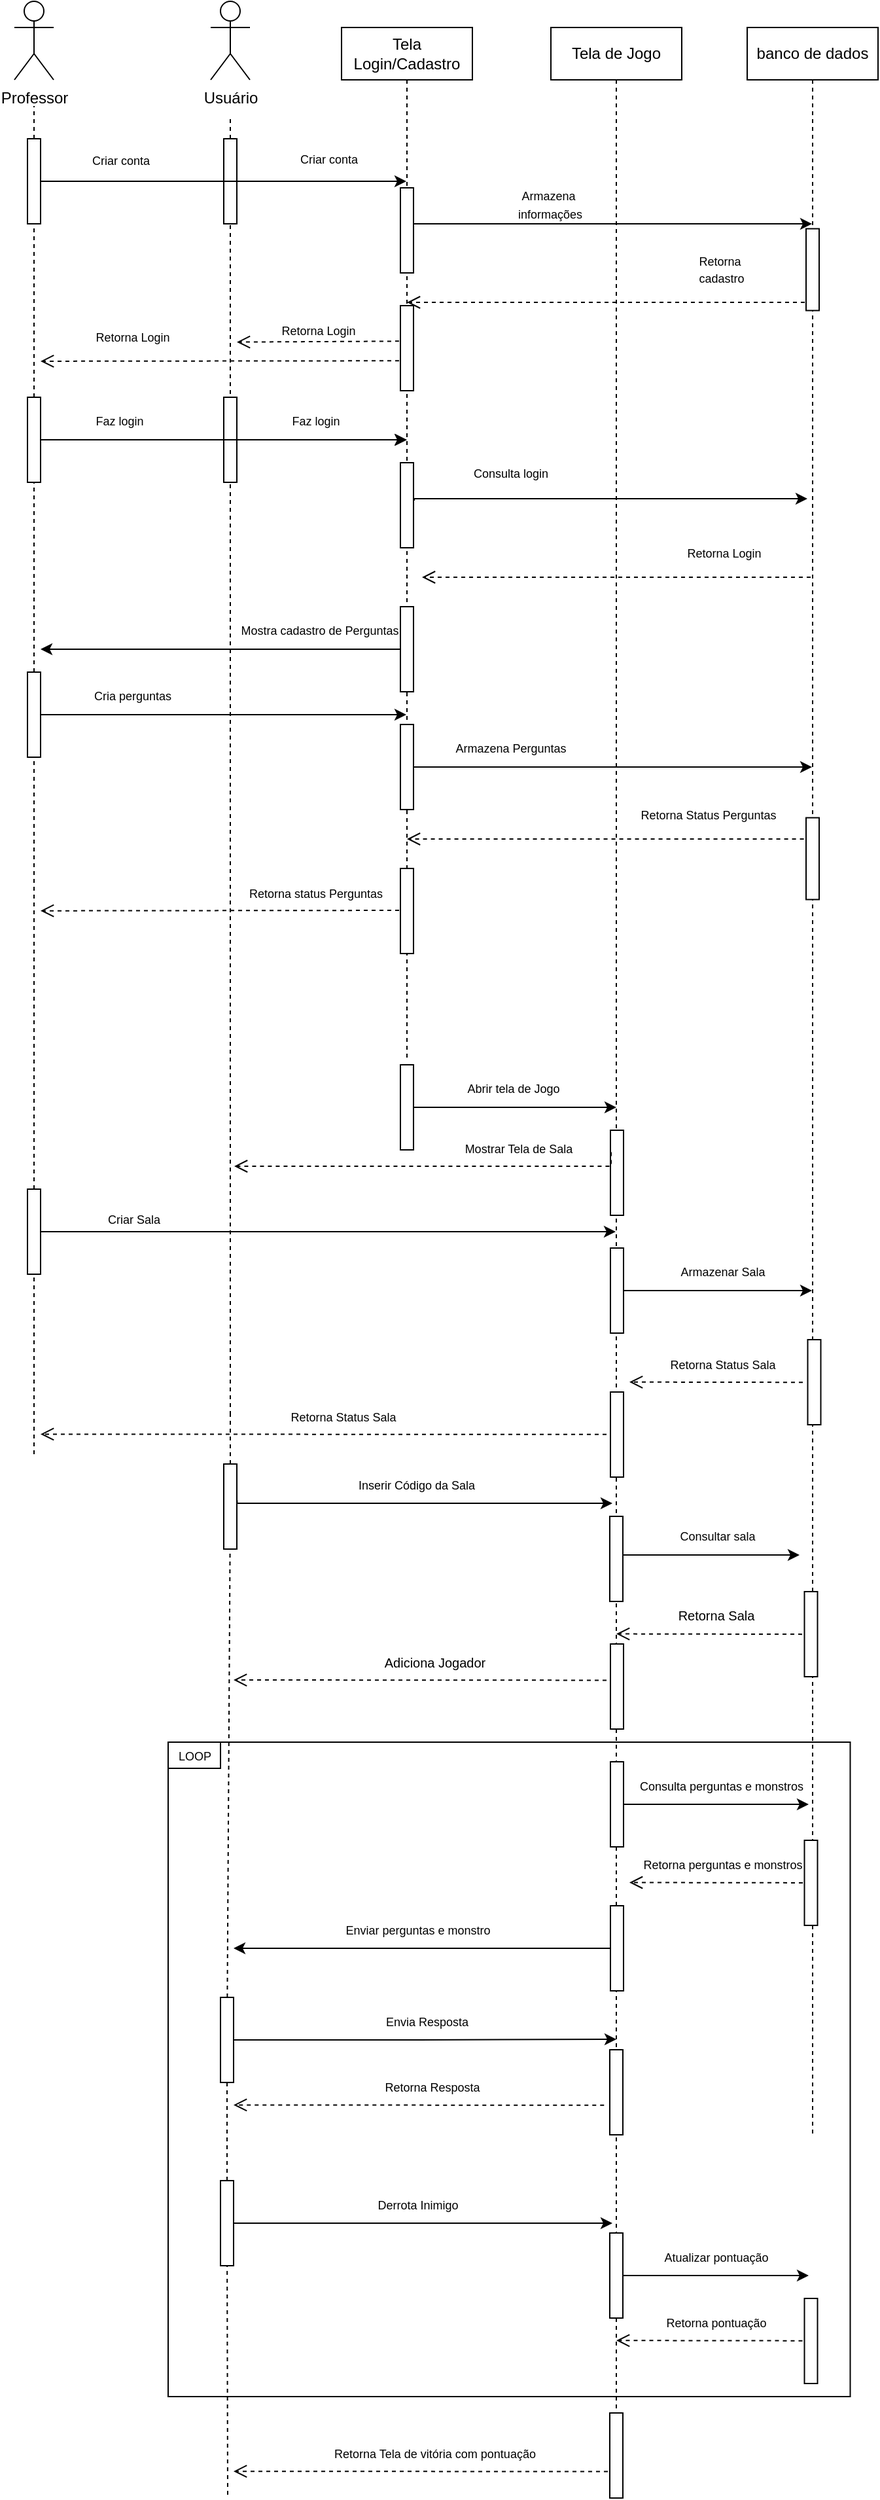 <mxfile version="21.3.6" type="device">
  <diagram name="Page-1" id="2YBvvXClWsGukQMizWep">
    <mxGraphModel dx="2483" dy="1178" grid="1" gridSize="10" guides="1" tooltips="1" connect="1" arrows="1" fold="1" page="1" pageScale="1.5" pageWidth="850" pageHeight="1100" math="0" shadow="0">
      <root>
        <mxCell id="0" />
        <mxCell id="1" parent="0" />
        <mxCell id="qIZ9T9jj4MtrLWOA1rcY-60" value="" style="rounded=0;whiteSpace=wrap;html=1;movable=1;resizable=1;rotatable=1;deletable=1;editable=1;locked=0;connectable=1;" vertex="1" parent="1">
          <mxGeometry x="327.5" y="1400" width="521.25" height="500" as="geometry" />
        </mxCell>
        <mxCell id="aM9ryv3xv72pqoxQDRHE-5" value="Tela Login/Cadastro" style="shape=umlLifeline;perimeter=lifelinePerimeter;whiteSpace=wrap;html=1;container=0;dropTarget=0;collapsible=0;recursiveResize=0;outlineConnect=0;portConstraint=eastwest;newEdgeStyle={&quot;edgeStyle&quot;:&quot;elbowEdgeStyle&quot;,&quot;elbow&quot;:&quot;vertical&quot;,&quot;curved&quot;:0,&quot;rounded&quot;:0};" parent="1" vertex="1">
          <mxGeometry x="460" y="90" width="100" height="790" as="geometry" />
        </mxCell>
        <mxCell id="qIZ9T9jj4MtrLWOA1rcY-2" value="Usuário" style="shape=umlActor;verticalLabelPosition=bottom;verticalAlign=top;html=1;outlineConnect=0;" vertex="1" parent="1">
          <mxGeometry x="360" y="70" width="30" height="60" as="geometry" />
        </mxCell>
        <mxCell id="qIZ9T9jj4MtrLWOA1rcY-4" value="" style="endArrow=none;dashed=1;html=1;rounded=0;" edge="1" parent="1" source="qIZ9T9jj4MtrLWOA1rcY-9">
          <mxGeometry width="50" height="50" relative="1" as="geometry">
            <mxPoint x="375" y="380" as="sourcePoint" />
            <mxPoint x="375" y="160" as="targetPoint" />
          </mxGeometry>
        </mxCell>
        <mxCell id="qIZ9T9jj4MtrLWOA1rcY-5" value="Tela de Jogo" style="shape=umlLifeline;perimeter=lifelinePerimeter;whiteSpace=wrap;html=1;container=0;dropTarget=0;collapsible=0;recursiveResize=0;outlineConnect=0;portConstraint=eastwest;newEdgeStyle={&quot;edgeStyle&quot;:&quot;elbowEdgeStyle&quot;,&quot;elbow&quot;:&quot;vertical&quot;,&quot;curved&quot;:0,&quot;rounded&quot;:0};" vertex="1" parent="1">
          <mxGeometry x="620" y="90" width="100" height="1840" as="geometry" />
        </mxCell>
        <mxCell id="qIZ9T9jj4MtrLWOA1rcY-6" value="banco de dados&lt;br&gt;" style="shape=umlLifeline;perimeter=lifelinePerimeter;whiteSpace=wrap;html=1;container=0;dropTarget=0;collapsible=0;recursiveResize=0;outlineConnect=0;portConstraint=eastwest;newEdgeStyle={&quot;edgeStyle&quot;:&quot;elbowEdgeStyle&quot;,&quot;elbow&quot;:&quot;vertical&quot;,&quot;curved&quot;:0,&quot;rounded&quot;:0};" vertex="1" parent="1">
          <mxGeometry x="770" y="90" width="100" height="1610" as="geometry" />
        </mxCell>
        <mxCell id="qIZ9T9jj4MtrLWOA1rcY-10" value="" style="endArrow=none;dashed=1;html=1;rounded=0;" edge="1" parent="1" target="qIZ9T9jj4MtrLWOA1rcY-9">
          <mxGeometry width="50" height="50" relative="1" as="geometry">
            <mxPoint x="375" y="550" as="sourcePoint" />
            <mxPoint x="375" y="160" as="targetPoint" />
          </mxGeometry>
        </mxCell>
        <mxCell id="qIZ9T9jj4MtrLWOA1rcY-9" value="" style="rounded=0;whiteSpace=wrap;html=1;rotation=-90;" vertex="1" parent="1">
          <mxGeometry x="342.5" y="202.5" width="65" height="10" as="geometry" />
        </mxCell>
        <mxCell id="qIZ9T9jj4MtrLWOA1rcY-12" value="" style="endArrow=classic;html=1;rounded=0;exitX=0.5;exitY=1;exitDx=0;exitDy=0;" edge="1" parent="1" source="qIZ9T9jj4MtrLWOA1rcY-123" target="aM9ryv3xv72pqoxQDRHE-5">
          <mxGeometry width="50" height="50" relative="1" as="geometry">
            <mxPoint x="407.5" y="212.5" as="sourcePoint" />
            <mxPoint x="457.5" y="162.5" as="targetPoint" />
          </mxGeometry>
        </mxCell>
        <mxCell id="qIZ9T9jj4MtrLWOA1rcY-13" value="&lt;font style=&quot;font-size: 9px;&quot;&gt;Criar conta&lt;br&gt;&lt;/font&gt;" style="edgeLabel;html=1;align=center;verticalAlign=middle;resizable=0;points=[];" vertex="1" connectable="0" parent="qIZ9T9jj4MtrLWOA1rcY-12">
          <mxGeometry x="0.297" y="-4" relative="1" as="geometry">
            <mxPoint x="-121" y="-21" as="offset" />
          </mxGeometry>
        </mxCell>
        <mxCell id="qIZ9T9jj4MtrLWOA1rcY-16" style="edgeStyle=orthogonalEdgeStyle;rounded=0;orthogonalLoop=1;jettySize=auto;html=1;exitX=0.599;exitY=0.991;exitDx=0;exitDy=0;exitPerimeter=0;" edge="1" parent="1" source="qIZ9T9jj4MtrLWOA1rcY-15" target="qIZ9T9jj4MtrLWOA1rcY-6">
          <mxGeometry relative="1" as="geometry">
            <mxPoint x="800" y="245" as="targetPoint" />
            <Array as="points">
              <mxPoint x="515" y="240" />
            </Array>
          </mxGeometry>
        </mxCell>
        <mxCell id="qIZ9T9jj4MtrLWOA1rcY-17" value="&lt;font style=&quot;font-size: 9px;&quot;&gt;Armazena&amp;nbsp;&lt;br&gt;informações&lt;/font&gt;" style="edgeLabel;html=1;align=center;verticalAlign=middle;resizable=0;points=[];" vertex="1" connectable="0" parent="qIZ9T9jj4MtrLWOA1rcY-16">
          <mxGeometry x="-0.31" y="-4" relative="1" as="geometry">
            <mxPoint y="-19" as="offset" />
          </mxGeometry>
        </mxCell>
        <mxCell id="qIZ9T9jj4MtrLWOA1rcY-15" value="" style="rounded=0;whiteSpace=wrap;html=1;rotation=-90;" vertex="1" parent="1">
          <mxGeometry x="477.5" y="240" width="65" height="10" as="geometry" />
        </mxCell>
        <mxCell id="qIZ9T9jj4MtrLWOA1rcY-20" value="&lt;font style=&quot;font-size: 9px;&quot;&gt;Retorna&amp;nbsp;&lt;br&gt;cadastro&lt;/font&gt;" style="html=1;verticalAlign=bottom;endArrow=open;dashed=1;endSize=8;edgeStyle=elbowEdgeStyle;elbow=vertical;curved=0;rounded=0;" edge="1" parent="1" target="aM9ryv3xv72pqoxQDRHE-5">
          <mxGeometry x="-0.548" y="-10" relative="1" as="geometry">
            <mxPoint x="650" y="300" as="targetPoint" />
            <Array as="points">
              <mxPoint x="820" y="300" />
            </Array>
            <mxPoint x="820" y="300" as="sourcePoint" />
            <mxPoint as="offset" />
          </mxGeometry>
        </mxCell>
        <mxCell id="qIZ9T9jj4MtrLWOA1rcY-21" value="" style="rounded=0;whiteSpace=wrap;html=1;rotation=-90;" vertex="1" parent="1">
          <mxGeometry x="788.75" y="270" width="62.5" height="10" as="geometry" />
        </mxCell>
        <mxCell id="qIZ9T9jj4MtrLWOA1rcY-23" value="" style="rounded=0;whiteSpace=wrap;html=1;rotation=-90;" vertex="1" parent="1">
          <mxGeometry x="477.5" y="330" width="65" height="10" as="geometry" />
        </mxCell>
        <mxCell id="qIZ9T9jj4MtrLWOA1rcY-25" value="&lt;font style=&quot;font-size: 9px;&quot;&gt;Retorna Login&lt;/font&gt;" style="html=1;verticalAlign=bottom;endArrow=open;dashed=1;endSize=8;edgeStyle=elbowEdgeStyle;elbow=vertical;curved=0;rounded=0;exitX=0.582;exitY=-0.104;exitDx=0;exitDy=0;exitPerimeter=0;" edge="1" parent="1" source="qIZ9T9jj4MtrLWOA1rcY-23">
          <mxGeometry x="0.004" relative="1" as="geometry">
            <mxPoint x="380" y="330" as="targetPoint" />
            <Array as="points">
              <mxPoint x="487.5" y="330.33" />
            </Array>
            <mxPoint x="465" y="330" as="sourcePoint" />
            <mxPoint as="offset" />
          </mxGeometry>
        </mxCell>
        <mxCell id="qIZ9T9jj4MtrLWOA1rcY-26" value="" style="endArrow=classic;html=1;rounded=0;exitX=0.5;exitY=1;exitDx=0;exitDy=0;" edge="1" parent="1" source="qIZ9T9jj4MtrLWOA1rcY-27" target="aM9ryv3xv72pqoxQDRHE-5">
          <mxGeometry width="50" height="50" relative="1" as="geometry">
            <mxPoint x="407.5" y="430" as="sourcePoint" />
            <mxPoint x="457.5" y="380" as="targetPoint" />
          </mxGeometry>
        </mxCell>
        <mxCell id="qIZ9T9jj4MtrLWOA1rcY-29" value="&lt;font style=&quot;font-size: 9px;&quot;&gt;Faz login&lt;/font&gt;" style="edgeLabel;html=1;align=center;verticalAlign=middle;resizable=0;points=[];" vertex="1" connectable="0" parent="qIZ9T9jj4MtrLWOA1rcY-26">
          <mxGeometry x="-0.402" relative="1" as="geometry">
            <mxPoint x="21" y="-15" as="offset" />
          </mxGeometry>
        </mxCell>
        <mxCell id="qIZ9T9jj4MtrLWOA1rcY-28" value="" style="endArrow=none;dashed=1;html=1;rounded=0;" edge="1" parent="1">
          <mxGeometry width="50" height="50" relative="1" as="geometry">
            <mxPoint x="375" y="1150" as="sourcePoint" />
            <mxPoint x="375" y="550" as="targetPoint" />
          </mxGeometry>
        </mxCell>
        <mxCell id="qIZ9T9jj4MtrLWOA1rcY-27" value="" style="rounded=0;whiteSpace=wrap;html=1;rotation=-90;" vertex="1" parent="1">
          <mxGeometry x="342.5" y="400" width="65" height="10" as="geometry" />
        </mxCell>
        <mxCell id="qIZ9T9jj4MtrLWOA1rcY-31" style="edgeStyle=orthogonalEdgeStyle;rounded=0;orthogonalLoop=1;jettySize=auto;html=1;exitX=0.553;exitY=1.049;exitDx=0;exitDy=0;exitPerimeter=0;" edge="1" parent="1" source="qIZ9T9jj4MtrLWOA1rcY-30">
          <mxGeometry relative="1" as="geometry">
            <mxPoint x="511.5" y="567.5" as="sourcePoint" />
            <mxPoint x="816" y="450" as="targetPoint" />
            <Array as="points">
              <mxPoint x="516" y="450" />
            </Array>
          </mxGeometry>
        </mxCell>
        <mxCell id="qIZ9T9jj4MtrLWOA1rcY-136" value="&lt;font style=&quot;font-size: 9px;&quot;&gt;Consulta login&lt;/font&gt;" style="edgeLabel;html=1;align=center;verticalAlign=middle;resizable=0;points=[];" vertex="1" connectable="0" parent="qIZ9T9jj4MtrLWOA1rcY-31">
          <mxGeometry x="-0.301" y="2" relative="1" as="geometry">
            <mxPoint x="-31" y="-18" as="offset" />
          </mxGeometry>
        </mxCell>
        <mxCell id="qIZ9T9jj4MtrLWOA1rcY-33" value="&lt;font style=&quot;font-size: 9px;&quot;&gt;Retorna Login&lt;/font&gt;" style="html=1;verticalAlign=bottom;endArrow=open;dashed=1;endSize=8;edgeStyle=elbowEdgeStyle;elbow=vertical;curved=0;rounded=0;" edge="1" parent="1">
          <mxGeometry x="-0.551" y="-10" relative="1" as="geometry">
            <mxPoint x="521.5" y="510.5" as="targetPoint" />
            <Array as="points">
              <mxPoint x="809" y="510" />
            </Array>
            <mxPoint x="818.5" y="510" as="sourcePoint" />
            <mxPoint as="offset" />
          </mxGeometry>
        </mxCell>
        <mxCell id="qIZ9T9jj4MtrLWOA1rcY-39" style="edgeStyle=orthogonalEdgeStyle;rounded=0;orthogonalLoop=1;jettySize=auto;html=1;" edge="1" parent="1" source="qIZ9T9jj4MtrLWOA1rcY-34">
          <mxGeometry relative="1" as="geometry">
            <mxPoint x="670" y="915" as="targetPoint" />
            <Array as="points">
              <mxPoint x="670" y="915" />
            </Array>
          </mxGeometry>
        </mxCell>
        <mxCell id="qIZ9T9jj4MtrLWOA1rcY-40" value="&lt;font style=&quot;font-size: 9px;&quot;&gt;Abrir tela de Jogo&lt;/font&gt;" style="edgeLabel;html=1;align=center;verticalAlign=middle;resizable=0;points=[];" vertex="1" connectable="0" parent="qIZ9T9jj4MtrLWOA1rcY-39">
          <mxGeometry x="0.555" y="1" relative="1" as="geometry">
            <mxPoint x="-45" y="-14" as="offset" />
          </mxGeometry>
        </mxCell>
        <mxCell id="qIZ9T9jj4MtrLWOA1rcY-34" value="" style="rounded=0;whiteSpace=wrap;html=1;rotation=-90;" vertex="1" parent="1">
          <mxGeometry x="477.5" y="910" width="65" height="10" as="geometry" />
        </mxCell>
        <mxCell id="qIZ9T9jj4MtrLWOA1rcY-41" value="" style="rounded=0;whiteSpace=wrap;html=1;rotation=-90;" vertex="1" parent="1">
          <mxGeometry x="638" y="960" width="65" height="10" as="geometry" />
        </mxCell>
        <mxCell id="qIZ9T9jj4MtrLWOA1rcY-43" value="&lt;font style=&quot;font-size: 9px;&quot;&gt;Mostrar Tela de Sala&lt;/font&gt;" style="html=1;verticalAlign=bottom;endArrow=open;dashed=1;endSize=8;edgeStyle=elbowEdgeStyle;elbow=vertical;curved=0;rounded=0;exitX=0.46;exitY=0.467;exitDx=0;exitDy=0;exitPerimeter=0;" edge="1" parent="1" source="qIZ9T9jj4MtrLWOA1rcY-5">
          <mxGeometry x="-0.452" y="-5" relative="1" as="geometry">
            <mxPoint x="378" y="960" as="targetPoint" />
            <Array as="points">
              <mxPoint x="520" y="960" />
            </Array>
            <mxPoint x="660.41" y="1166.98" as="sourcePoint" />
            <mxPoint as="offset" />
          </mxGeometry>
        </mxCell>
        <mxCell id="qIZ9T9jj4MtrLWOA1rcY-45" value="" style="endArrow=none;dashed=1;html=1;rounded=0;" edge="1" parent="1" source="qIZ9T9jj4MtrLWOA1rcY-82" target="qIZ9T9jj4MtrLWOA1rcY-44">
          <mxGeometry width="50" height="50" relative="1" as="geometry">
            <mxPoint x="372.5" y="1722.5" as="sourcePoint" />
            <mxPoint x="372.5" y="979.5" as="targetPoint" />
          </mxGeometry>
        </mxCell>
        <mxCell id="qIZ9T9jj4MtrLWOA1rcY-46" style="edgeStyle=orthogonalEdgeStyle;rounded=0;orthogonalLoop=1;jettySize=auto;html=1;exitX=0.573;exitY=1.018;exitDx=0;exitDy=0;exitPerimeter=0;" edge="1" parent="1" source="qIZ9T9jj4MtrLWOA1rcY-44">
          <mxGeometry relative="1" as="geometry">
            <mxPoint x="667" y="1217.5" as="targetPoint" />
            <Array as="points">
              <mxPoint x="380" y="1217" />
            </Array>
          </mxGeometry>
        </mxCell>
        <mxCell id="qIZ9T9jj4MtrLWOA1rcY-47" value="&lt;font style=&quot;font-size: 9px;&quot;&gt;Inserir Código da Sala&lt;/font&gt;" style="edgeLabel;html=1;align=center;verticalAlign=middle;resizable=0;points=[];" vertex="1" connectable="0" parent="qIZ9T9jj4MtrLWOA1rcY-46">
          <mxGeometry x="0.19" y="-1" relative="1" as="geometry">
            <mxPoint x="-33" y="-16" as="offset" />
          </mxGeometry>
        </mxCell>
        <mxCell id="qIZ9T9jj4MtrLWOA1rcY-44" value="" style="rounded=0;whiteSpace=wrap;html=1;rotation=-90;" vertex="1" parent="1">
          <mxGeometry x="342.5" y="1215" width="65" height="10" as="geometry" />
        </mxCell>
        <mxCell id="qIZ9T9jj4MtrLWOA1rcY-50" style="edgeStyle=orthogonalEdgeStyle;rounded=0;orthogonalLoop=1;jettySize=auto;html=1;exitX=0.546;exitY=1.01;exitDx=0;exitDy=0;exitPerimeter=0;" edge="1" parent="1" source="qIZ9T9jj4MtrLWOA1rcY-48">
          <mxGeometry relative="1" as="geometry">
            <mxPoint x="810" y="1257" as="targetPoint" />
            <Array as="points">
              <mxPoint x="767" y="1257" />
            </Array>
          </mxGeometry>
        </mxCell>
        <mxCell id="qIZ9T9jj4MtrLWOA1rcY-51" value="&lt;font style=&quot;font-size: 9px;&quot;&gt;Consultar sala&lt;/font&gt;" style="edgeLabel;html=1;align=center;verticalAlign=middle;resizable=0;points=[];" vertex="1" connectable="0" parent="qIZ9T9jj4MtrLWOA1rcY-50">
          <mxGeometry x="-0.435" y="2" relative="1" as="geometry">
            <mxPoint x="34" y="-13" as="offset" />
          </mxGeometry>
        </mxCell>
        <mxCell id="qIZ9T9jj4MtrLWOA1rcY-48" value="" style="rounded=0;whiteSpace=wrap;html=1;rotation=-90;" vertex="1" parent="1">
          <mxGeometry x="637.5" y="1255" width="65" height="10" as="geometry" />
        </mxCell>
        <mxCell id="qIZ9T9jj4MtrLWOA1rcY-52" value="" style="rounded=0;whiteSpace=wrap;html=1;rotation=-90;" vertex="1" parent="1">
          <mxGeometry x="786.25" y="1312.5" width="65" height="10" as="geometry" />
        </mxCell>
        <mxCell id="qIZ9T9jj4MtrLWOA1rcY-56" value="&lt;font size=&quot;1&quot;&gt;Retorna Sala&lt;/font&gt;" style="html=1;verticalAlign=bottom;endArrow=open;dashed=1;endSize=8;edgeStyle=elbowEdgeStyle;elbow=vertical;curved=0;rounded=0;exitX=0.499;exitY=-0.173;exitDx=0;exitDy=0;exitPerimeter=0;" edge="1" parent="1" source="qIZ9T9jj4MtrLWOA1rcY-52">
          <mxGeometry x="-0.073" y="-5" relative="1" as="geometry">
            <mxPoint x="670" y="1317" as="targetPoint" />
            <Array as="points">
              <mxPoint x="807.5" y="1317.28" />
            </Array>
            <mxPoint x="816.5" y="1317.28" as="sourcePoint" />
            <mxPoint as="offset" />
          </mxGeometry>
        </mxCell>
        <mxCell id="qIZ9T9jj4MtrLWOA1rcY-58" value="" style="rounded=0;whiteSpace=wrap;html=1;rotation=-90;" vertex="1" parent="1">
          <mxGeometry x="638" y="1352.5" width="65" height="10" as="geometry" />
        </mxCell>
        <mxCell id="qIZ9T9jj4MtrLWOA1rcY-59" value="&lt;font size=&quot;1&quot;&gt;Adiciona Jogador&lt;/font&gt;" style="html=1;verticalAlign=bottom;endArrow=open;dashed=1;endSize=8;edgeStyle=elbowEdgeStyle;elbow=vertical;curved=0;rounded=0;exitX=0.499;exitY=-0.173;exitDx=0;exitDy=0;exitPerimeter=0;" edge="1" parent="1">
          <mxGeometry x="-0.073" y="-5" relative="1" as="geometry">
            <mxPoint x="377.5" y="1352.5" as="targetPoint" />
            <Array as="points">
              <mxPoint x="657.5" y="1352.5" />
            </Array>
            <mxPoint x="662.5" y="1352.72" as="sourcePoint" />
            <mxPoint as="offset" />
          </mxGeometry>
        </mxCell>
        <mxCell id="qIZ9T9jj4MtrLWOA1rcY-62" value="&lt;font style=&quot;font-size: 9px;&quot;&gt;LOOP&lt;/font&gt;" style="rounded=0;whiteSpace=wrap;html=1;" vertex="1" parent="1">
          <mxGeometry x="327.5" y="1400" width="40" height="20" as="geometry" />
        </mxCell>
        <mxCell id="qIZ9T9jj4MtrLWOA1rcY-73" style="edgeStyle=orthogonalEdgeStyle;rounded=0;orthogonalLoop=1;jettySize=auto;html=1;" edge="1" parent="1" source="qIZ9T9jj4MtrLWOA1rcY-72">
          <mxGeometry relative="1" as="geometry">
            <mxPoint x="817" y="1447.5" as="targetPoint" />
            <Array as="points">
              <mxPoint x="777.5" y="1447.5" />
              <mxPoint x="777.5" y="1447.5" />
            </Array>
          </mxGeometry>
        </mxCell>
        <mxCell id="qIZ9T9jj4MtrLWOA1rcY-74" value="&lt;font style=&quot;font-size: 9px;&quot;&gt;Consulta perguntas e monstros&lt;/font&gt;" style="edgeLabel;html=1;align=center;verticalAlign=middle;resizable=0;points=[];" vertex="1" connectable="0" parent="qIZ9T9jj4MtrLWOA1rcY-73">
          <mxGeometry x="0.086" relative="1" as="geometry">
            <mxPoint x="-3" y="-15" as="offset" />
          </mxGeometry>
        </mxCell>
        <mxCell id="qIZ9T9jj4MtrLWOA1rcY-72" value="" style="rounded=0;whiteSpace=wrap;html=1;rotation=-90;" vertex="1" parent="1">
          <mxGeometry x="638" y="1442.5" width="65" height="10" as="geometry" />
        </mxCell>
        <mxCell id="qIZ9T9jj4MtrLWOA1rcY-75" value="&lt;font style=&quot;font-size: 9px;&quot;&gt;Retorna perguntas e monstros&lt;/font&gt;" style="html=1;verticalAlign=bottom;endArrow=open;dashed=1;endSize=8;edgeStyle=elbowEdgeStyle;elbow=vertical;curved=0;rounded=0;exitX=0.499;exitY=-0.173;exitDx=0;exitDy=0;exitPerimeter=0;" edge="1" parent="1">
          <mxGeometry x="-0.073" y="-5" relative="1" as="geometry">
            <mxPoint x="680" y="1507" as="targetPoint" />
            <Array as="points">
              <mxPoint x="807.5" y="1507.24" />
            </Array>
            <mxPoint x="812.5" y="1507.46" as="sourcePoint" />
            <mxPoint as="offset" />
          </mxGeometry>
        </mxCell>
        <mxCell id="qIZ9T9jj4MtrLWOA1rcY-76" value="" style="rounded=0;whiteSpace=wrap;html=1;rotation=-90;" vertex="1" parent="1">
          <mxGeometry x="786.25" y="1502.5" width="65" height="10" as="geometry" />
        </mxCell>
        <mxCell id="qIZ9T9jj4MtrLWOA1rcY-80" style="edgeStyle=orthogonalEdgeStyle;rounded=0;orthogonalLoop=1;jettySize=auto;html=1;" edge="1" parent="1" source="qIZ9T9jj4MtrLWOA1rcY-77">
          <mxGeometry relative="1" as="geometry">
            <mxPoint x="377.5" y="1557.5" as="targetPoint" />
          </mxGeometry>
        </mxCell>
        <mxCell id="qIZ9T9jj4MtrLWOA1rcY-81" value="&lt;font style=&quot;font-size: 9px;&quot;&gt;Enviar perguntas e monstro&lt;/font&gt;" style="edgeLabel;html=1;align=center;verticalAlign=middle;resizable=0;points=[];" vertex="1" connectable="0" parent="qIZ9T9jj4MtrLWOA1rcY-80">
          <mxGeometry x="0.219" y="-3" relative="1" as="geometry">
            <mxPoint x="28" y="-12" as="offset" />
          </mxGeometry>
        </mxCell>
        <mxCell id="qIZ9T9jj4MtrLWOA1rcY-77" value="" style="rounded=0;whiteSpace=wrap;html=1;rotation=-90;" vertex="1" parent="1">
          <mxGeometry x="638" y="1552.5" width="65" height="10" as="geometry" />
        </mxCell>
        <mxCell id="qIZ9T9jj4MtrLWOA1rcY-83" value="" style="endArrow=none;dashed=1;html=1;rounded=0;" edge="1" parent="1" source="qIZ9T9jj4MtrLWOA1rcY-102" target="qIZ9T9jj4MtrLWOA1rcY-82">
          <mxGeometry width="50" height="50" relative="1" as="geometry">
            <mxPoint x="372.5" y="1982.715" as="sourcePoint" />
            <mxPoint x="372.5" y="1250.5" as="targetPoint" />
          </mxGeometry>
        </mxCell>
        <mxCell id="qIZ9T9jj4MtrLWOA1rcY-84" style="edgeStyle=orthogonalEdgeStyle;rounded=0;orthogonalLoop=1;jettySize=auto;html=1;" edge="1" parent="1" source="qIZ9T9jj4MtrLWOA1rcY-82">
          <mxGeometry relative="1" as="geometry">
            <mxPoint x="670" y="1627" as="targetPoint" />
            <Array as="points">
              <mxPoint x="519" y="1627" />
              <mxPoint x="620" y="1627" />
            </Array>
          </mxGeometry>
        </mxCell>
        <mxCell id="qIZ9T9jj4MtrLWOA1rcY-85" value="&lt;font style=&quot;font-size: 9px;&quot;&gt;Envia Resposta&lt;/font&gt;" style="edgeLabel;html=1;align=center;verticalAlign=middle;resizable=0;points=[];" vertex="1" connectable="0" parent="qIZ9T9jj4MtrLWOA1rcY-84">
          <mxGeometry x="0.222" relative="1" as="geometry">
            <mxPoint x="-31" y="-15" as="offset" />
          </mxGeometry>
        </mxCell>
        <mxCell id="qIZ9T9jj4MtrLWOA1rcY-82" value="" style="rounded=0;whiteSpace=wrap;html=1;rotation=-90;" vertex="1" parent="1">
          <mxGeometry x="340" y="1622.5" width="65" height="10" as="geometry" />
        </mxCell>
        <mxCell id="qIZ9T9jj4MtrLWOA1rcY-86" value="" style="rounded=0;whiteSpace=wrap;html=1;rotation=-90;" vertex="1" parent="1">
          <mxGeometry x="637.5" y="1662.5" width="65" height="10" as="geometry" />
        </mxCell>
        <mxCell id="qIZ9T9jj4MtrLWOA1rcY-88" value="&lt;font style=&quot;font-size: 9px;&quot;&gt;Retorna Resposta&lt;/font&gt;" style="html=1;verticalAlign=bottom;endArrow=open;dashed=1;endSize=8;edgeStyle=elbowEdgeStyle;elbow=vertical;curved=0;rounded=0;exitX=0.499;exitY=-0.173;exitDx=0;exitDy=0;exitPerimeter=0;" edge="1" parent="1">
          <mxGeometry x="-0.073" y="-5" relative="1" as="geometry">
            <mxPoint x="377.5" y="1677.5" as="targetPoint" />
            <Array as="points">
              <mxPoint x="655.63" y="1677.2" />
            </Array>
            <mxPoint x="660.63" y="1677.42" as="sourcePoint" />
            <mxPoint as="offset" />
          </mxGeometry>
        </mxCell>
        <mxCell id="qIZ9T9jj4MtrLWOA1rcY-92" style="edgeStyle=orthogonalEdgeStyle;rounded=0;orthogonalLoop=1;jettySize=auto;html=1;" edge="1" parent="1" source="qIZ9T9jj4MtrLWOA1rcY-91">
          <mxGeometry relative="1" as="geometry">
            <mxPoint x="817" y="1807.5" as="targetPoint" />
            <Array as="points">
              <mxPoint x="767.5" y="1807.5" />
              <mxPoint x="767.5" y="1807.5" />
            </Array>
          </mxGeometry>
        </mxCell>
        <mxCell id="qIZ9T9jj4MtrLWOA1rcY-93" value="&lt;font style=&quot;font-size: 9px;&quot;&gt;Atualizar pontuação&lt;/font&gt;" style="edgeLabel;html=1;align=center;verticalAlign=middle;resizable=0;points=[];" vertex="1" connectable="0" parent="qIZ9T9jj4MtrLWOA1rcY-92">
          <mxGeometry x="0.616" y="1" relative="1" as="geometry">
            <mxPoint x="-44" y="-14" as="offset" />
          </mxGeometry>
        </mxCell>
        <mxCell id="qIZ9T9jj4MtrLWOA1rcY-91" value="" style="rounded=0;whiteSpace=wrap;html=1;rotation=-90;" vertex="1" parent="1">
          <mxGeometry x="637.5" y="1802.5" width="65" height="10" as="geometry" />
        </mxCell>
        <mxCell id="qIZ9T9jj4MtrLWOA1rcY-95" value="" style="rounded=0;whiteSpace=wrap;html=1;rotation=-90;" vertex="1" parent="1">
          <mxGeometry x="786.25" y="1852.5" width="65" height="10" as="geometry" />
        </mxCell>
        <mxCell id="qIZ9T9jj4MtrLWOA1rcY-98" value="&lt;font style=&quot;font-size: 9px;&quot;&gt;Retorna pontuação&lt;/font&gt;" style="html=1;verticalAlign=bottom;endArrow=open;dashed=1;endSize=8;edgeStyle=elbowEdgeStyle;elbow=vertical;curved=0;rounded=0;exitX=0.499;exitY=-0.173;exitDx=0;exitDy=0;exitPerimeter=0;" edge="1" parent="1">
          <mxGeometry x="-0.073" y="-5" relative="1" as="geometry">
            <mxPoint x="670" y="1857" as="targetPoint" />
            <Array as="points">
              <mxPoint x="807.25" y="1857.12" />
            </Array>
            <mxPoint x="812.25" y="1857.34" as="sourcePoint" />
            <mxPoint as="offset" />
          </mxGeometry>
        </mxCell>
        <mxCell id="qIZ9T9jj4MtrLWOA1rcY-103" value="" style="endArrow=none;dashed=1;html=1;rounded=0;" edge="1" parent="1" target="qIZ9T9jj4MtrLWOA1rcY-102">
          <mxGeometry width="50" height="50" relative="1" as="geometry">
            <mxPoint x="373" y="1975" as="sourcePoint" />
            <mxPoint x="372.5" y="1535.5" as="targetPoint" />
          </mxGeometry>
        </mxCell>
        <mxCell id="qIZ9T9jj4MtrLWOA1rcY-104" style="edgeStyle=orthogonalEdgeStyle;rounded=0;orthogonalLoop=1;jettySize=auto;html=1;" edge="1" parent="1" source="qIZ9T9jj4MtrLWOA1rcY-102">
          <mxGeometry relative="1" as="geometry">
            <mxPoint x="667" y="1767.5" as="targetPoint" />
            <Array as="points">
              <mxPoint x="372.5" y="1762.5" />
            </Array>
          </mxGeometry>
        </mxCell>
        <mxCell id="qIZ9T9jj4MtrLWOA1rcY-106" value="&lt;font style=&quot;font-size: 9px;&quot;&gt;Derrota Inimigo&lt;/font&gt;" style="edgeLabel;html=1;align=center;verticalAlign=middle;resizable=0;points=[];" vertex="1" connectable="0" parent="qIZ9T9jj4MtrLWOA1rcY-104">
          <mxGeometry x="-0.039" y="-1" relative="1" as="geometry">
            <mxPoint x="1" y="-16" as="offset" />
          </mxGeometry>
        </mxCell>
        <mxCell id="qIZ9T9jj4MtrLWOA1rcY-102" value="" style="rounded=0;whiteSpace=wrap;html=1;rotation=-90;" vertex="1" parent="1">
          <mxGeometry x="340" y="1762.5" width="65" height="10" as="geometry" />
        </mxCell>
        <mxCell id="qIZ9T9jj4MtrLWOA1rcY-117" value="" style="rounded=0;whiteSpace=wrap;html=1;rotation=-90;" vertex="1" parent="1">
          <mxGeometry x="637.5" y="1940" width="65" height="10" as="geometry" />
        </mxCell>
        <mxCell id="qIZ9T9jj4MtrLWOA1rcY-119" value="&lt;font style=&quot;font-size: 9px;&quot;&gt;Retorna Tela de vitória com pontuação&lt;/font&gt;" style="html=1;verticalAlign=bottom;endArrow=open;dashed=1;endSize=8;edgeStyle=elbowEdgeStyle;elbow=vertical;curved=0;rounded=0;exitX=0.499;exitY=-0.173;exitDx=0;exitDy=0;exitPerimeter=0;" edge="1" parent="1">
          <mxGeometry x="-0.073" y="-5" relative="1" as="geometry">
            <mxPoint x="377.5" y="1957.5" as="targetPoint" />
            <Array as="points">
              <mxPoint x="658.5" y="1957.07" />
            </Array>
            <mxPoint x="663.5" y="1957.29" as="sourcePoint" />
            <mxPoint as="offset" />
          </mxGeometry>
        </mxCell>
        <mxCell id="qIZ9T9jj4MtrLWOA1rcY-120" value="Professor" style="shape=umlActor;verticalLabelPosition=bottom;verticalAlign=top;html=1;outlineConnect=0;" vertex="1" parent="1">
          <mxGeometry x="210" y="70" width="30" height="60" as="geometry" />
        </mxCell>
        <mxCell id="qIZ9T9jj4MtrLWOA1rcY-121" value="" style="endArrow=none;dashed=1;html=1;rounded=0;" edge="1" parent="1" source="qIZ9T9jj4MtrLWOA1rcY-123">
          <mxGeometry width="50" height="50" relative="1" as="geometry">
            <mxPoint x="220" y="870" as="sourcePoint" />
            <mxPoint x="225" y="150" as="targetPoint" />
          </mxGeometry>
        </mxCell>
        <mxCell id="qIZ9T9jj4MtrLWOA1rcY-124" value="" style="endArrow=none;dashed=1;html=1;rounded=0;" edge="1" parent="1" source="qIZ9T9jj4MtrLWOA1rcY-128" target="qIZ9T9jj4MtrLWOA1rcY-123">
          <mxGeometry width="50" height="50" relative="1" as="geometry">
            <mxPoint x="220" y="870" as="sourcePoint" />
            <mxPoint x="225" y="150" as="targetPoint" />
          </mxGeometry>
        </mxCell>
        <mxCell id="qIZ9T9jj4MtrLWOA1rcY-123" value="" style="rounded=0;whiteSpace=wrap;html=1;rotation=-90;" vertex="1" parent="1">
          <mxGeometry x="192.5" y="202.5" width="65" height="10" as="geometry" />
        </mxCell>
        <mxCell id="qIZ9T9jj4MtrLWOA1rcY-125" value="&lt;font style=&quot;font-size: 9px;&quot;&gt;Criar conta&lt;br&gt;&lt;/font&gt;" style="edgeLabel;html=1;align=center;verticalAlign=middle;resizable=0;points=[];" vertex="1" connectable="0" parent="1">
          <mxGeometry x="449.999" y="190" as="geometry" />
        </mxCell>
        <mxCell id="qIZ9T9jj4MtrLWOA1rcY-126" value="&lt;span style=&quot;color: rgb(0, 0, 0); font-family: Helvetica; font-size: 9px; font-style: normal; font-variant-ligatures: normal; font-variant-caps: normal; font-weight: 400; letter-spacing: normal; orphans: 2; text-align: center; text-indent: 0px; text-transform: none; widows: 2; word-spacing: 0px; -webkit-text-stroke-width: 0px; background-color: rgb(255, 255, 255); text-decoration-thickness: initial; text-decoration-style: initial; text-decoration-color: initial; float: none; display: inline !important;&quot;&gt;Retorna Login&lt;/span&gt;" style="html=1;verticalAlign=bottom;endArrow=open;dashed=1;endSize=8;edgeStyle=elbowEdgeStyle;elbow=vertical;curved=0;rounded=0;exitX=0.582;exitY=-0.104;exitDx=0;exitDy=0;exitPerimeter=0;" edge="1" parent="1">
          <mxGeometry x="0.488" y="-10" relative="1" as="geometry">
            <mxPoint x="230" y="344.64" as="targetPoint" />
            <Array as="points">
              <mxPoint x="487.5" y="344.97" />
            </Array>
            <mxPoint x="504" y="344.64" as="sourcePoint" />
            <mxPoint as="offset" />
          </mxGeometry>
        </mxCell>
        <mxCell id="qIZ9T9jj4MtrLWOA1rcY-129" value="" style="endArrow=none;dashed=1;html=1;rounded=0;" edge="1" parent="1" source="qIZ9T9jj4MtrLWOA1rcY-140" target="qIZ9T9jj4MtrLWOA1rcY-128">
          <mxGeometry width="50" height="50" relative="1" as="geometry">
            <mxPoint x="225" y="670" as="sourcePoint" />
            <mxPoint x="225" y="240" as="targetPoint" />
          </mxGeometry>
        </mxCell>
        <mxCell id="qIZ9T9jj4MtrLWOA1rcY-130" style="edgeStyle=orthogonalEdgeStyle;rounded=0;orthogonalLoop=1;jettySize=auto;html=1;" edge="1" parent="1" source="qIZ9T9jj4MtrLWOA1rcY-128">
          <mxGeometry relative="1" as="geometry">
            <mxPoint x="510" y="405" as="targetPoint" />
          </mxGeometry>
        </mxCell>
        <mxCell id="qIZ9T9jj4MtrLWOA1rcY-128" value="" style="rounded=0;whiteSpace=wrap;html=1;rotation=-90;" vertex="1" parent="1">
          <mxGeometry x="192.5" y="400" width="65" height="10" as="geometry" />
        </mxCell>
        <mxCell id="qIZ9T9jj4MtrLWOA1rcY-131" value="&lt;font style=&quot;font-size: 9px;&quot;&gt;Faz login&lt;/font&gt;" style="edgeLabel;html=1;align=center;verticalAlign=middle;resizable=0;points=[];" vertex="1" connectable="0" parent="1">
          <mxGeometry x="289.999" y="390.0" as="geometry" />
        </mxCell>
        <mxCell id="qIZ9T9jj4MtrLWOA1rcY-30" value="" style="rounded=0;whiteSpace=wrap;html=1;rotation=-90;" vertex="1" parent="1">
          <mxGeometry x="477.5" y="450" width="65" height="10" as="geometry" />
        </mxCell>
        <mxCell id="qIZ9T9jj4MtrLWOA1rcY-138" style="edgeStyle=orthogonalEdgeStyle;rounded=0;orthogonalLoop=1;jettySize=auto;html=1;" edge="1" parent="1" source="qIZ9T9jj4MtrLWOA1rcY-137">
          <mxGeometry relative="1" as="geometry">
            <mxPoint x="230" y="565" as="targetPoint" />
            <Array as="points">
              <mxPoint x="230" y="565" />
            </Array>
          </mxGeometry>
        </mxCell>
        <mxCell id="qIZ9T9jj4MtrLWOA1rcY-139" value="&lt;font style=&quot;font-size: 9px;&quot;&gt;Mostra cadastro de Perguntas&lt;/font&gt;" style="edgeLabel;html=1;align=center;verticalAlign=middle;resizable=0;points=[];" vertex="1" connectable="0" parent="qIZ9T9jj4MtrLWOA1rcY-138">
          <mxGeometry x="0.243" relative="1" as="geometry">
            <mxPoint x="109" y="-15" as="offset" />
          </mxGeometry>
        </mxCell>
        <mxCell id="qIZ9T9jj4MtrLWOA1rcY-137" value="" style="rounded=0;whiteSpace=wrap;html=1;rotation=-90;" vertex="1" parent="1">
          <mxGeometry x="477.5" y="560" width="65" height="10" as="geometry" />
        </mxCell>
        <mxCell id="qIZ9T9jj4MtrLWOA1rcY-142" value="" style="endArrow=none;dashed=1;html=1;rounded=0;" edge="1" parent="1" source="qIZ9T9jj4MtrLWOA1rcY-204" target="qIZ9T9jj4MtrLWOA1rcY-140">
          <mxGeometry width="50" height="50" relative="1" as="geometry">
            <mxPoint x="225" y="1090" as="sourcePoint" />
            <mxPoint x="225" y="438" as="targetPoint" />
          </mxGeometry>
        </mxCell>
        <mxCell id="qIZ9T9jj4MtrLWOA1rcY-143" style="edgeStyle=orthogonalEdgeStyle;rounded=0;orthogonalLoop=1;jettySize=auto;html=1;" edge="1" parent="1" source="qIZ9T9jj4MtrLWOA1rcY-140" target="aM9ryv3xv72pqoxQDRHE-5">
          <mxGeometry relative="1" as="geometry">
            <Array as="points">
              <mxPoint x="450" y="615" />
              <mxPoint x="450" y="615" />
            </Array>
          </mxGeometry>
        </mxCell>
        <mxCell id="qIZ9T9jj4MtrLWOA1rcY-144" value="&lt;font style=&quot;font-size: 9px;&quot;&gt;Cria perguntas&lt;/font&gt;" style="edgeLabel;html=1;align=center;verticalAlign=middle;resizable=0;points=[];" vertex="1" connectable="0" parent="qIZ9T9jj4MtrLWOA1rcY-143">
          <mxGeometry x="-0.269" y="1" relative="1" as="geometry">
            <mxPoint x="-32" y="-14" as="offset" />
          </mxGeometry>
        </mxCell>
        <mxCell id="qIZ9T9jj4MtrLWOA1rcY-140" value="" style="rounded=0;whiteSpace=wrap;html=1;rotation=-90;" vertex="1" parent="1">
          <mxGeometry x="192.5" y="610" width="65" height="10" as="geometry" />
        </mxCell>
        <mxCell id="qIZ9T9jj4MtrLWOA1rcY-146" style="edgeStyle=orthogonalEdgeStyle;rounded=0;orthogonalLoop=1;jettySize=auto;html=1;" edge="1" parent="1" source="qIZ9T9jj4MtrLWOA1rcY-145" target="qIZ9T9jj4MtrLWOA1rcY-6">
          <mxGeometry relative="1" as="geometry">
            <Array as="points">
              <mxPoint x="750" y="655" />
              <mxPoint x="750" y="655" />
            </Array>
          </mxGeometry>
        </mxCell>
        <mxCell id="qIZ9T9jj4MtrLWOA1rcY-147" value="&lt;font style=&quot;font-size: 9px;&quot;&gt;Armazena Perguntas&lt;/font&gt;" style="edgeLabel;html=1;align=center;verticalAlign=middle;resizable=0;points=[];" vertex="1" connectable="0" parent="qIZ9T9jj4MtrLWOA1rcY-146">
          <mxGeometry x="-0.386" y="3" relative="1" as="geometry">
            <mxPoint x="-20" y="-12" as="offset" />
          </mxGeometry>
        </mxCell>
        <mxCell id="qIZ9T9jj4MtrLWOA1rcY-145" value="" style="rounded=0;whiteSpace=wrap;html=1;rotation=-90;" vertex="1" parent="1">
          <mxGeometry x="477.5" y="650" width="65" height="10" as="geometry" />
        </mxCell>
        <mxCell id="qIZ9T9jj4MtrLWOA1rcY-148" value="" style="rounded=0;whiteSpace=wrap;html=1;rotation=-90;" vertex="1" parent="1">
          <mxGeometry x="788.75" y="720" width="62.5" height="10" as="geometry" />
        </mxCell>
        <mxCell id="qIZ9T9jj4MtrLWOA1rcY-151" value="&lt;font style=&quot;font-size: 9px;&quot;&gt;Retorna Status Perguntas&lt;/font&gt;" style="html=1;verticalAlign=bottom;endArrow=open;dashed=1;endSize=8;edgeStyle=elbowEdgeStyle;elbow=vertical;curved=0;rounded=0;exitX=0.74;exitY=-0.171;exitDx=0;exitDy=0;exitPerimeter=0;" edge="1" parent="1" source="qIZ9T9jj4MtrLWOA1rcY-148" target="aM9ryv3xv72pqoxQDRHE-5">
          <mxGeometry x="-0.516" y="-10" relative="1" as="geometry">
            <mxPoint x="520" y="710" as="targetPoint" />
            <Array as="points">
              <mxPoint x="590" y="710" />
              <mxPoint x="781.25" y="720.63" />
            </Array>
            <mxPoint x="801.25" y="720" as="sourcePoint" />
            <mxPoint as="offset" />
          </mxGeometry>
        </mxCell>
        <mxCell id="qIZ9T9jj4MtrLWOA1rcY-154" value="" style="endArrow=none;dashed=1;html=1;rounded=0;" edge="1" parent="1" source="qIZ9T9jj4MtrLWOA1rcY-44">
          <mxGeometry width="50" height="50" relative="1" as="geometry">
            <mxPoint x="375" y="1187.5" as="sourcePoint" />
            <mxPoint x="375" y="1150" as="targetPoint" />
          </mxGeometry>
        </mxCell>
        <mxCell id="qIZ9T9jj4MtrLWOA1rcY-158" value="" style="rounded=0;whiteSpace=wrap;html=1;rotation=-90;" vertex="1" parent="1">
          <mxGeometry x="477.5" y="760" width="65" height="10" as="geometry" />
        </mxCell>
        <mxCell id="qIZ9T9jj4MtrLWOA1rcY-202" value="&lt;span style=&quot;color: rgb(0, 0, 0); font-family: Helvetica; font-size: 9px; font-style: normal; font-variant-ligatures: normal; font-variant-caps: normal; font-weight: 400; letter-spacing: normal; orphans: 2; text-align: center; text-indent: 0px; text-transform: none; widows: 2; word-spacing: 0px; -webkit-text-stroke-width: 0px; background-color: rgb(255, 255, 255); text-decoration-thickness: initial; text-decoration-style: initial; text-decoration-color: initial; float: none; display: inline !important;&quot;&gt;Retorna status Perguntas&lt;/span&gt;" style="html=1;verticalAlign=bottom;endArrow=open;dashed=1;endSize=8;edgeStyle=elbowEdgeStyle;elbow=vertical;curved=0;rounded=0;exitX=0.582;exitY=-0.104;exitDx=0;exitDy=0;exitPerimeter=0;" edge="1" parent="1">
          <mxGeometry x="-0.532" y="-5" relative="1" as="geometry">
            <mxPoint x="230" y="764.52" as="targetPoint" />
            <Array as="points">
              <mxPoint x="487.5" y="764.85" />
            </Array>
            <mxPoint x="504" y="764.52" as="sourcePoint" />
            <mxPoint as="offset" />
          </mxGeometry>
        </mxCell>
        <mxCell id="qIZ9T9jj4MtrLWOA1rcY-205" value="" style="endArrow=none;dashed=1;html=1;rounded=0;" edge="1" parent="1" target="qIZ9T9jj4MtrLWOA1rcY-204">
          <mxGeometry width="50" height="50" relative="1" as="geometry">
            <mxPoint x="225" y="1180" as="sourcePoint" />
            <mxPoint x="225" y="648" as="targetPoint" />
          </mxGeometry>
        </mxCell>
        <mxCell id="qIZ9T9jj4MtrLWOA1rcY-206" style="edgeStyle=orthogonalEdgeStyle;rounded=0;orthogonalLoop=1;jettySize=auto;html=1;" edge="1" parent="1" source="qIZ9T9jj4MtrLWOA1rcY-204" target="qIZ9T9jj4MtrLWOA1rcY-5">
          <mxGeometry relative="1" as="geometry" />
        </mxCell>
        <mxCell id="qIZ9T9jj4MtrLWOA1rcY-207" value="&lt;font style=&quot;font-size: 9px;&quot;&gt;Criar Sala&lt;/font&gt;" style="edgeLabel;html=1;align=center;verticalAlign=middle;resizable=0;points=[];" vertex="1" connectable="0" parent="qIZ9T9jj4MtrLWOA1rcY-206">
          <mxGeometry x="-0.68" y="1" relative="1" as="geometry">
            <mxPoint y="-9" as="offset" />
          </mxGeometry>
        </mxCell>
        <mxCell id="qIZ9T9jj4MtrLWOA1rcY-204" value="" style="rounded=0;whiteSpace=wrap;html=1;rotation=-90;" vertex="1" parent="1">
          <mxGeometry x="192.5" y="1005" width="65" height="10" as="geometry" />
        </mxCell>
        <mxCell id="qIZ9T9jj4MtrLWOA1rcY-209" style="edgeStyle=orthogonalEdgeStyle;rounded=0;orthogonalLoop=1;jettySize=auto;html=1;" edge="1" parent="1" source="qIZ9T9jj4MtrLWOA1rcY-208" target="qIZ9T9jj4MtrLWOA1rcY-6">
          <mxGeometry relative="1" as="geometry">
            <Array as="points">
              <mxPoint x="780" y="1055" />
              <mxPoint x="780" y="1055" />
            </Array>
          </mxGeometry>
        </mxCell>
        <mxCell id="qIZ9T9jj4MtrLWOA1rcY-210" value="&lt;font style=&quot;font-size: 9px;&quot;&gt;Armazenar Sala&lt;/font&gt;" style="edgeLabel;html=1;align=center;verticalAlign=middle;resizable=0;points=[];" vertex="1" connectable="0" parent="qIZ9T9jj4MtrLWOA1rcY-209">
          <mxGeometry x="-0.239" y="-1" relative="1" as="geometry">
            <mxPoint x="20" y="-16" as="offset" />
          </mxGeometry>
        </mxCell>
        <mxCell id="qIZ9T9jj4MtrLWOA1rcY-208" value="" style="rounded=0;whiteSpace=wrap;html=1;rotation=-90;" vertex="1" parent="1">
          <mxGeometry x="638" y="1050" width="65" height="10" as="geometry" />
        </mxCell>
        <mxCell id="qIZ9T9jj4MtrLWOA1rcY-211" value="" style="rounded=0;whiteSpace=wrap;html=1;rotation=-90;" vertex="1" parent="1">
          <mxGeometry x="788.75" y="1120" width="65" height="10" as="geometry" />
        </mxCell>
        <mxCell id="qIZ9T9jj4MtrLWOA1rcY-212" value="&lt;font style=&quot;font-size: 9px;&quot;&gt;Retorna Status Sala&lt;/font&gt;" style="html=1;verticalAlign=bottom;endArrow=open;dashed=1;endSize=8;edgeStyle=elbowEdgeStyle;elbow=vertical;curved=0;rounded=0;exitX=0.499;exitY=-0.173;exitDx=0;exitDy=0;exitPerimeter=0;" edge="1" parent="1">
          <mxGeometry x="-0.066" y="-5" relative="1" as="geometry">
            <mxPoint x="680" y="1124.64" as="targetPoint" />
            <Array as="points">
              <mxPoint x="807.5" y="1124.88" />
            </Array>
            <mxPoint x="812.5" y="1125.1" as="sourcePoint" />
            <mxPoint as="offset" />
          </mxGeometry>
        </mxCell>
        <mxCell id="qIZ9T9jj4MtrLWOA1rcY-213" value="" style="rounded=0;whiteSpace=wrap;html=1;rotation=-90;" vertex="1" parent="1">
          <mxGeometry x="638" y="1160" width="65" height="10" as="geometry" />
        </mxCell>
        <mxCell id="qIZ9T9jj4MtrLWOA1rcY-214" value="&lt;font style=&quot;font-size: 9px;&quot;&gt;Retorna Status Sala&lt;/font&gt;" style="html=1;verticalAlign=bottom;endArrow=open;dashed=1;endSize=8;edgeStyle=elbowEdgeStyle;elbow=vertical;curved=0;rounded=0;exitX=0.499;exitY=-0.173;exitDx=0;exitDy=0;exitPerimeter=0;" edge="1" parent="1">
          <mxGeometry x="-0.066" y="-5" relative="1" as="geometry">
            <mxPoint x="230" y="1165" as="targetPoint" />
            <Array as="points">
              <mxPoint x="657.5" y="1164.71" />
            </Array>
            <mxPoint x="662.5" y="1164.93" as="sourcePoint" />
            <mxPoint as="offset" />
          </mxGeometry>
        </mxCell>
      </root>
    </mxGraphModel>
  </diagram>
</mxfile>
